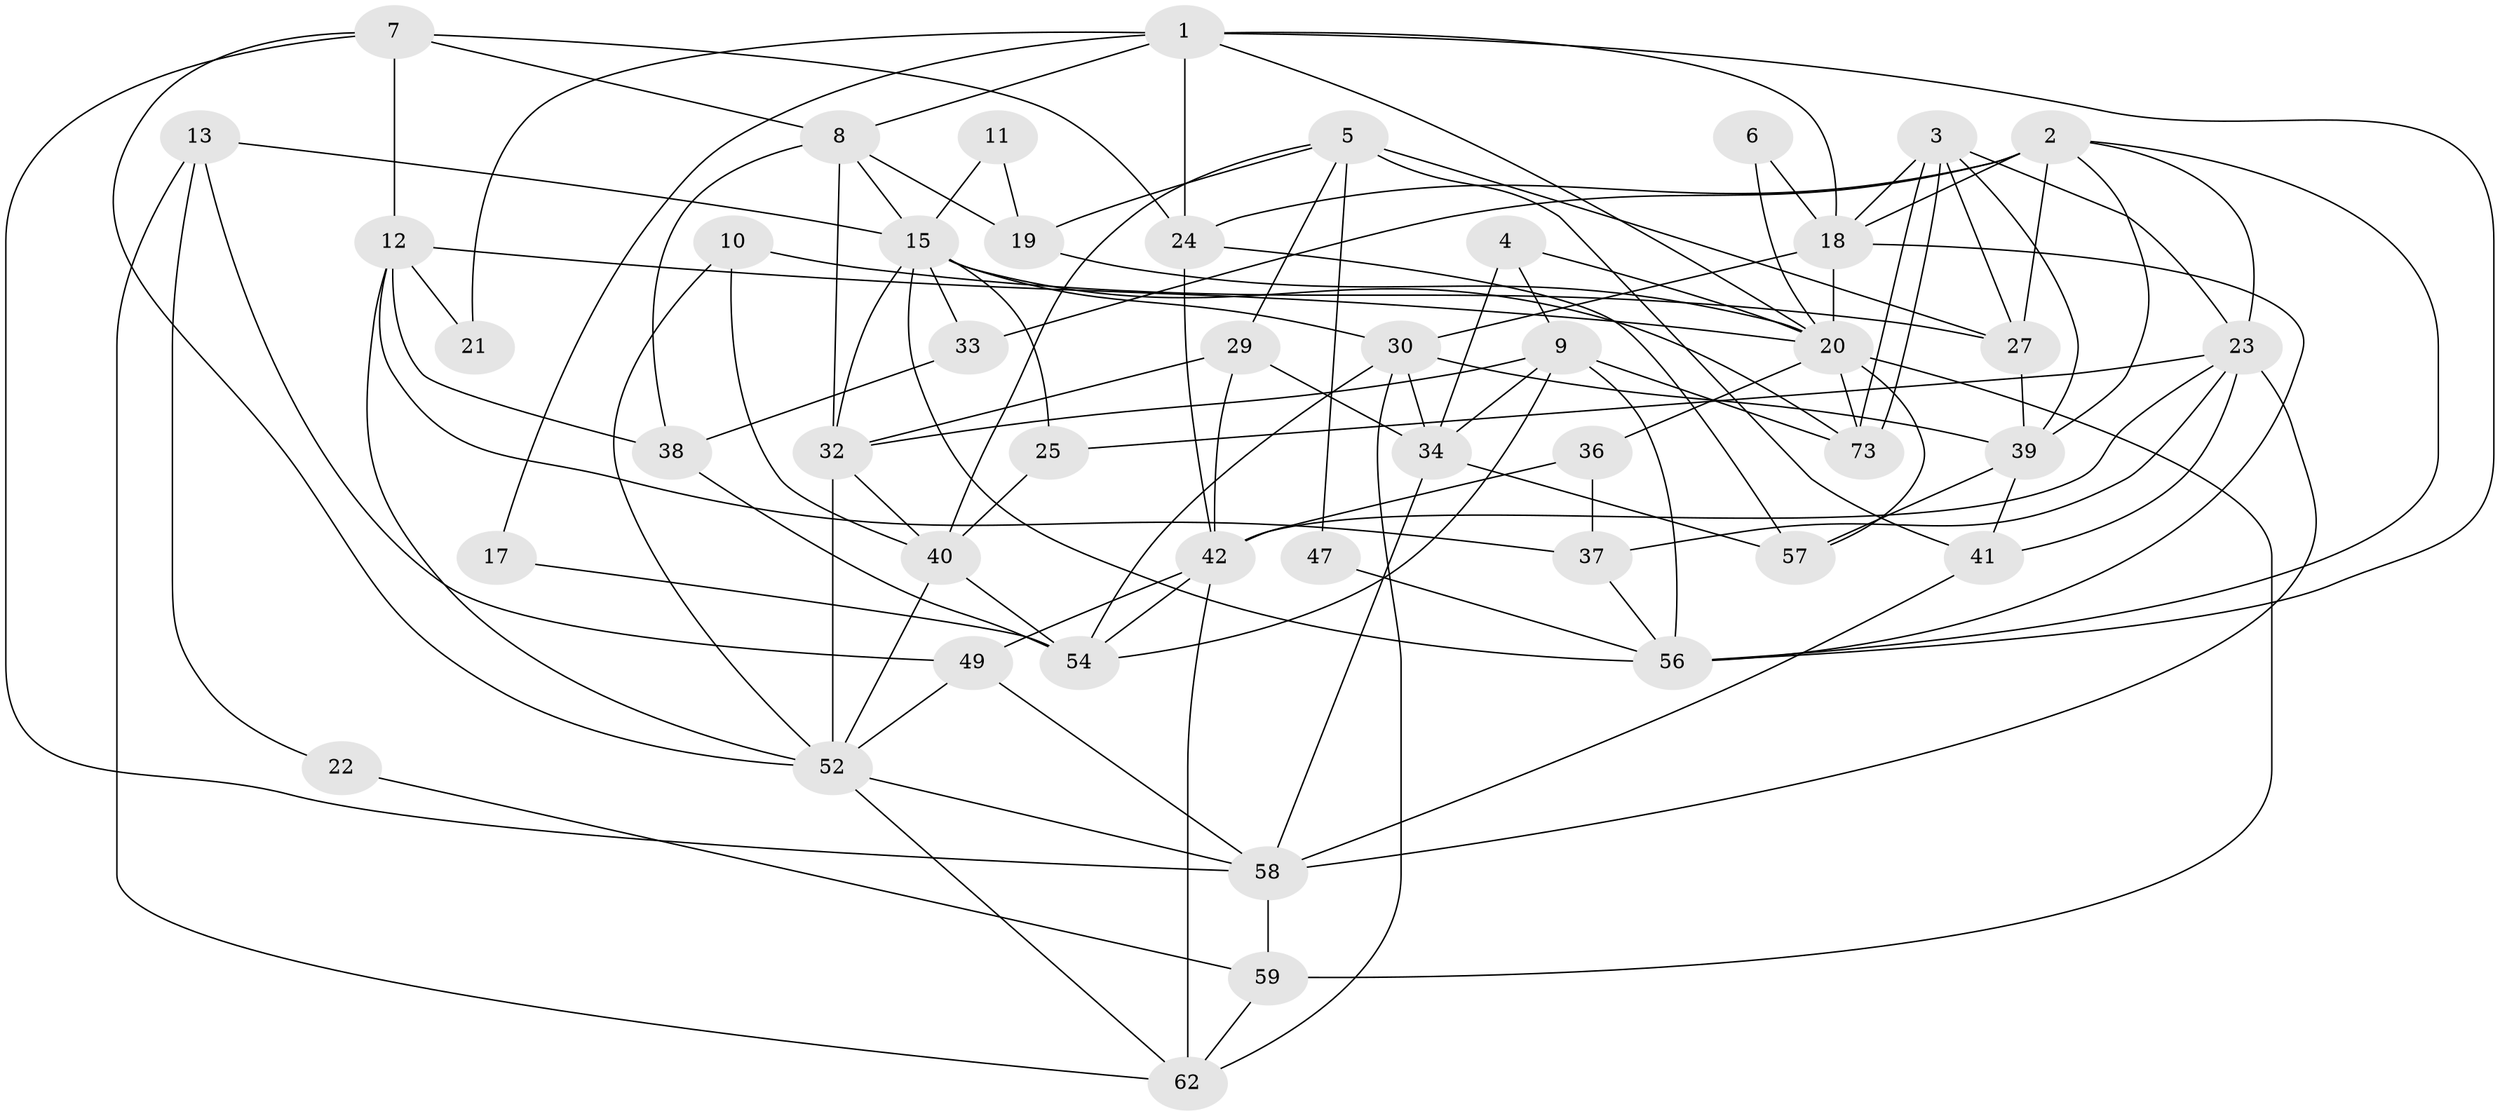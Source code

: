 // original degree distribution, {4: 0.3561643835616438, 5: 0.1917808219178082, 3: 0.1917808219178082, 2: 0.136986301369863, 6: 0.0958904109589041, 7: 0.0273972602739726}
// Generated by graph-tools (version 1.1) at 2025/11/02/27/25 16:11:21]
// undirected, 46 vertices, 115 edges
graph export_dot {
graph [start="1"]
  node [color=gray90,style=filled];
  1 [super="+16"];
  2 [super="+55"];
  3 [super="+46"];
  4;
  5 [super="+31"];
  6;
  7;
  8 [super="+14"];
  9 [super="+63"];
  10 [super="+68"];
  11;
  12 [super="+69"];
  13;
  15 [super="+26"];
  17;
  18 [super="+35"];
  19;
  20 [super="+51"];
  21;
  22;
  23 [super="+53"];
  24 [super="+28"];
  25;
  27 [super="+67"];
  29 [super="+48"];
  30 [super="+72"];
  32;
  33;
  34 [super="+50"];
  36;
  37 [super="+44"];
  38 [super="+43"];
  39 [super="+64"];
  40 [super="+71"];
  41 [super="+45"];
  42 [super="+65"];
  47;
  49;
  52 [super="+61"];
  54 [super="+70"];
  56 [super="+66"];
  57;
  58 [super="+60"];
  59;
  62;
  73;
  1 -- 24;
  1 -- 8;
  1 -- 18;
  1 -- 17;
  1 -- 20;
  1 -- 21;
  1 -- 56;
  2 -- 18;
  2 -- 24;
  2 -- 39;
  2 -- 33;
  2 -- 27;
  2 -- 23;
  2 -- 56;
  3 -- 73;
  3 -- 73;
  3 -- 18;
  3 -- 27;
  3 -- 39;
  3 -- 23;
  4 -- 9;
  4 -- 20;
  4 -- 34;
  5 -- 19;
  5 -- 41;
  5 -- 27;
  5 -- 40;
  5 -- 29;
  5 -- 47;
  6 -- 18;
  6 -- 20;
  7 -- 24;
  7 -- 58;
  7 -- 12;
  7 -- 52;
  7 -- 8;
  8 -- 19;
  8 -- 32;
  8 -- 15;
  8 -- 38;
  9 -- 73;
  9 -- 34;
  9 -- 32;
  9 -- 56;
  9 -- 54;
  10 -- 52 [weight=2];
  10 -- 40;
  10 -- 27;
  11 -- 15;
  11 -- 19;
  12 -- 52;
  12 -- 38;
  12 -- 21;
  12 -- 20;
  12 -- 37;
  13 -- 49;
  13 -- 15;
  13 -- 22;
  13 -- 62;
  15 -- 32;
  15 -- 73;
  15 -- 25;
  15 -- 33;
  15 -- 56;
  15 -- 30;
  17 -- 54;
  18 -- 20;
  18 -- 56;
  18 -- 30;
  19 -- 20;
  20 -- 59;
  20 -- 36;
  20 -- 73;
  20 -- 57;
  22 -- 59;
  23 -- 25;
  23 -- 37;
  23 -- 41;
  23 -- 42;
  23 -- 58;
  24 -- 42;
  24 -- 57;
  25 -- 40;
  27 -- 39;
  29 -- 42;
  29 -- 32;
  29 -- 34;
  30 -- 54 [weight=3];
  30 -- 62;
  30 -- 34;
  30 -- 39;
  32 -- 52;
  32 -- 40;
  33 -- 38;
  34 -- 58;
  34 -- 57;
  36 -- 37;
  36 -- 42;
  37 -- 56;
  38 -- 54;
  39 -- 41;
  39 -- 57;
  40 -- 52;
  40 -- 54;
  41 -- 58;
  42 -- 49;
  42 -- 54;
  42 -- 62;
  47 -- 56;
  49 -- 52;
  49 -- 58;
  52 -- 58;
  52 -- 62;
  58 -- 59;
  59 -- 62;
}
